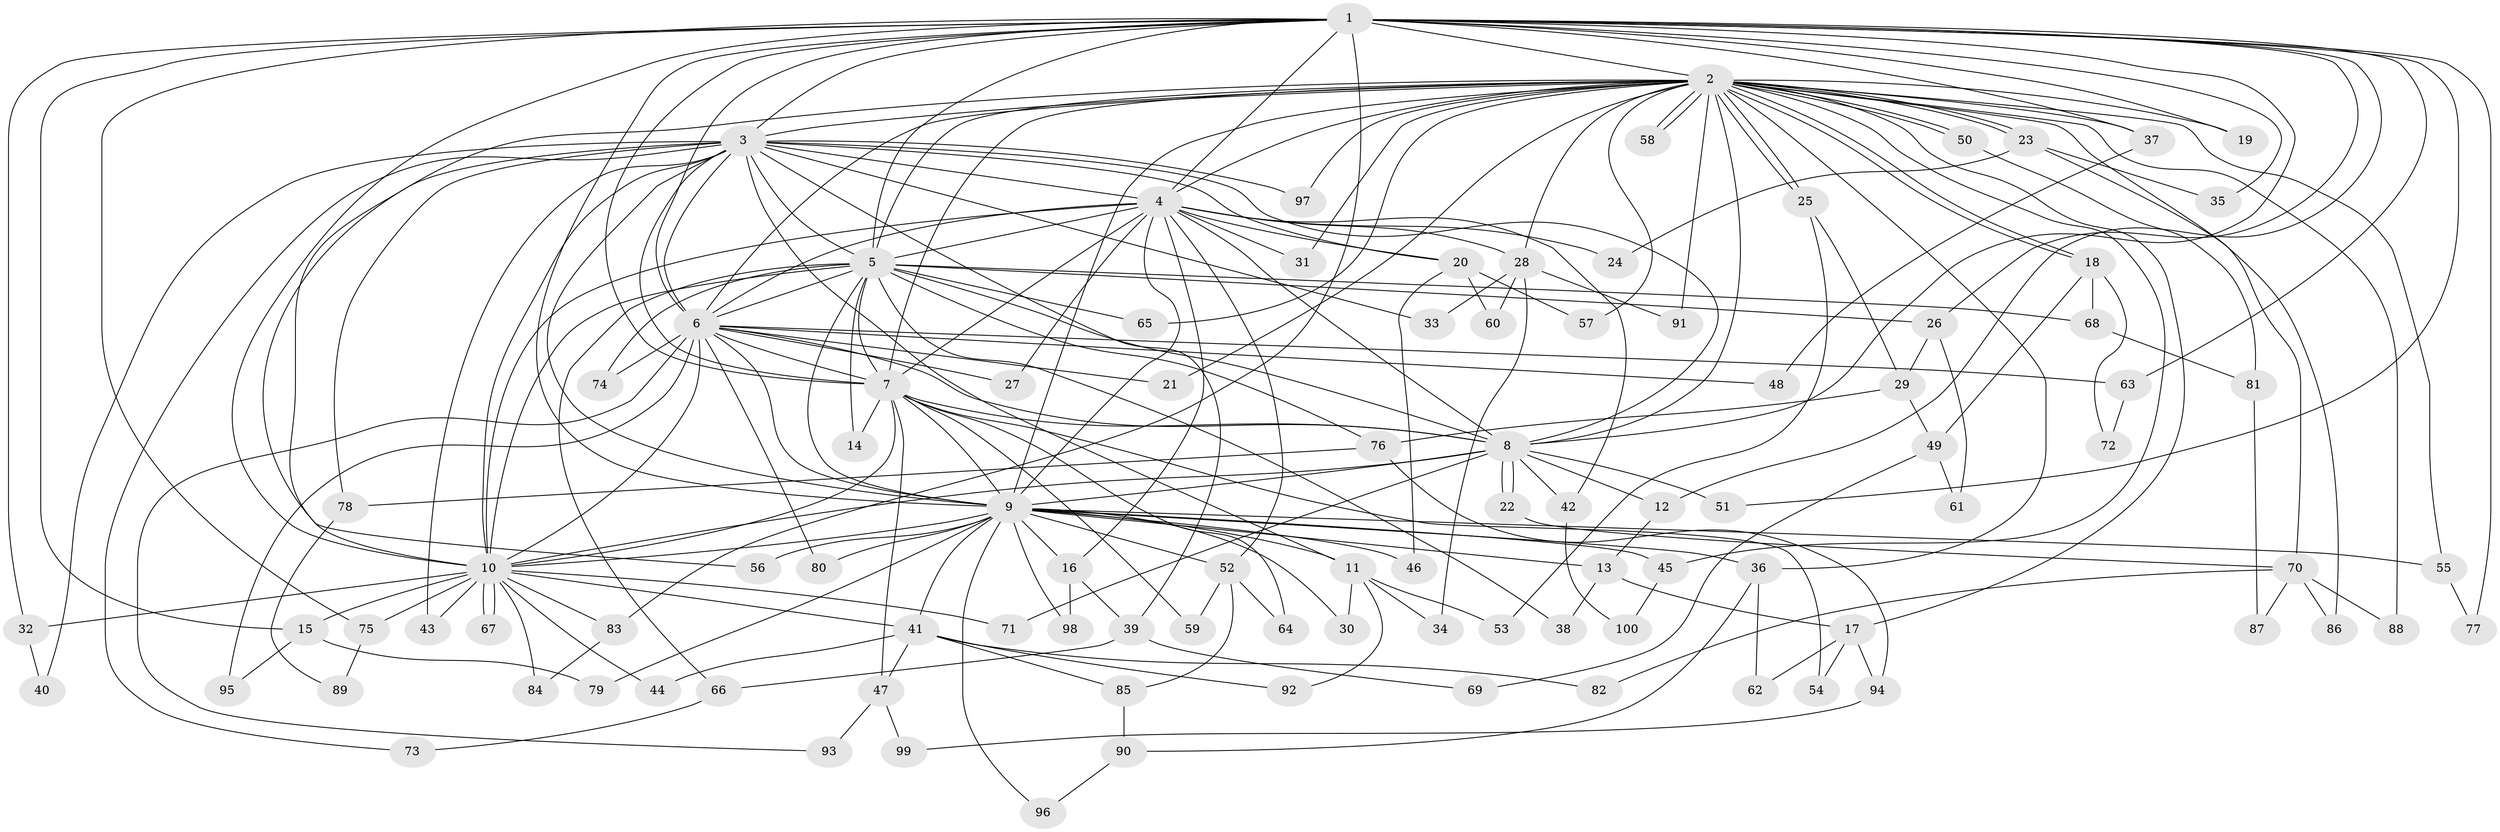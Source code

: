 // Generated by graph-tools (version 1.1) at 2025/38/02/21/25 10:38:53]
// undirected, 100 vertices, 225 edges
graph export_dot {
graph [start="1"]
  node [color=gray90,style=filled];
  1;
  2;
  3;
  4;
  5;
  6;
  7;
  8;
  9;
  10;
  11;
  12;
  13;
  14;
  15;
  16;
  17;
  18;
  19;
  20;
  21;
  22;
  23;
  24;
  25;
  26;
  27;
  28;
  29;
  30;
  31;
  32;
  33;
  34;
  35;
  36;
  37;
  38;
  39;
  40;
  41;
  42;
  43;
  44;
  45;
  46;
  47;
  48;
  49;
  50;
  51;
  52;
  53;
  54;
  55;
  56;
  57;
  58;
  59;
  60;
  61;
  62;
  63;
  64;
  65;
  66;
  67;
  68;
  69;
  70;
  71;
  72;
  73;
  74;
  75;
  76;
  77;
  78;
  79;
  80;
  81;
  82;
  83;
  84;
  85;
  86;
  87;
  88;
  89;
  90;
  91;
  92;
  93;
  94;
  95;
  96;
  97;
  98;
  99;
  100;
  1 -- 2;
  1 -- 3;
  1 -- 4;
  1 -- 5;
  1 -- 6;
  1 -- 7;
  1 -- 8;
  1 -- 9;
  1 -- 10;
  1 -- 12;
  1 -- 15;
  1 -- 19;
  1 -- 26;
  1 -- 32;
  1 -- 35;
  1 -- 37;
  1 -- 51;
  1 -- 63;
  1 -- 75;
  1 -- 77;
  1 -- 83;
  2 -- 3;
  2 -- 4;
  2 -- 5;
  2 -- 6;
  2 -- 7;
  2 -- 8;
  2 -- 9;
  2 -- 10;
  2 -- 17;
  2 -- 18;
  2 -- 18;
  2 -- 19;
  2 -- 21;
  2 -- 23;
  2 -- 23;
  2 -- 25;
  2 -- 25;
  2 -- 28;
  2 -- 31;
  2 -- 36;
  2 -- 37;
  2 -- 45;
  2 -- 50;
  2 -- 50;
  2 -- 55;
  2 -- 57;
  2 -- 58;
  2 -- 58;
  2 -- 65;
  2 -- 70;
  2 -- 88;
  2 -- 91;
  2 -- 97;
  3 -- 4;
  3 -- 5;
  3 -- 6;
  3 -- 7;
  3 -- 8;
  3 -- 9;
  3 -- 10;
  3 -- 11;
  3 -- 20;
  3 -- 33;
  3 -- 39;
  3 -- 40;
  3 -- 43;
  3 -- 56;
  3 -- 73;
  3 -- 78;
  3 -- 97;
  4 -- 5;
  4 -- 6;
  4 -- 7;
  4 -- 8;
  4 -- 9;
  4 -- 10;
  4 -- 16;
  4 -- 20;
  4 -- 24;
  4 -- 27;
  4 -- 28;
  4 -- 31;
  4 -- 42;
  4 -- 52;
  5 -- 6;
  5 -- 7;
  5 -- 8;
  5 -- 9;
  5 -- 10;
  5 -- 14;
  5 -- 26;
  5 -- 38;
  5 -- 65;
  5 -- 66;
  5 -- 68;
  5 -- 74;
  5 -- 76;
  6 -- 7;
  6 -- 8;
  6 -- 9;
  6 -- 10;
  6 -- 21;
  6 -- 27;
  6 -- 48;
  6 -- 63;
  6 -- 74;
  6 -- 80;
  6 -- 93;
  6 -- 95;
  7 -- 8;
  7 -- 9;
  7 -- 10;
  7 -- 14;
  7 -- 47;
  7 -- 54;
  7 -- 59;
  7 -- 64;
  8 -- 9;
  8 -- 10;
  8 -- 12;
  8 -- 22;
  8 -- 22;
  8 -- 42;
  8 -- 51;
  8 -- 71;
  9 -- 10;
  9 -- 11;
  9 -- 13;
  9 -- 16;
  9 -- 30;
  9 -- 36;
  9 -- 41;
  9 -- 45;
  9 -- 46;
  9 -- 52;
  9 -- 55;
  9 -- 56;
  9 -- 79;
  9 -- 80;
  9 -- 96;
  9 -- 98;
  10 -- 15;
  10 -- 32;
  10 -- 41;
  10 -- 43;
  10 -- 44;
  10 -- 67;
  10 -- 67;
  10 -- 71;
  10 -- 75;
  10 -- 83;
  10 -- 84;
  11 -- 30;
  11 -- 34;
  11 -- 53;
  11 -- 92;
  12 -- 13;
  13 -- 17;
  13 -- 38;
  15 -- 79;
  15 -- 95;
  16 -- 39;
  16 -- 98;
  17 -- 54;
  17 -- 62;
  17 -- 94;
  18 -- 49;
  18 -- 68;
  18 -- 72;
  20 -- 46;
  20 -- 57;
  20 -- 60;
  22 -- 70;
  23 -- 24;
  23 -- 35;
  23 -- 86;
  25 -- 29;
  25 -- 53;
  26 -- 29;
  26 -- 61;
  28 -- 33;
  28 -- 34;
  28 -- 60;
  28 -- 91;
  29 -- 49;
  29 -- 76;
  32 -- 40;
  36 -- 62;
  36 -- 90;
  37 -- 48;
  39 -- 66;
  39 -- 69;
  41 -- 44;
  41 -- 47;
  41 -- 82;
  41 -- 85;
  41 -- 92;
  42 -- 100;
  45 -- 100;
  47 -- 93;
  47 -- 99;
  49 -- 61;
  49 -- 69;
  50 -- 81;
  52 -- 59;
  52 -- 64;
  52 -- 85;
  55 -- 77;
  63 -- 72;
  66 -- 73;
  68 -- 81;
  70 -- 82;
  70 -- 86;
  70 -- 87;
  70 -- 88;
  75 -- 89;
  76 -- 78;
  76 -- 94;
  78 -- 89;
  81 -- 87;
  83 -- 84;
  85 -- 90;
  90 -- 96;
  94 -- 99;
}
